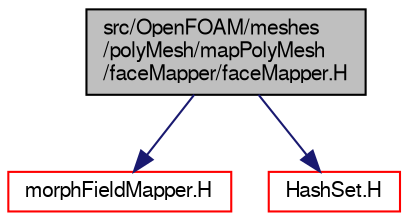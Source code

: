 digraph "src/OpenFOAM/meshes/polyMesh/mapPolyMesh/faceMapper/faceMapper.H"
{
  bgcolor="transparent";
  edge [fontname="FreeSans",fontsize="10",labelfontname="FreeSans",labelfontsize="10"];
  node [fontname="FreeSans",fontsize="10",shape=record];
  Node0 [label="src/OpenFOAM/meshes\l/polyMesh/mapPolyMesh\l/faceMapper/faceMapper.H",height=0.2,width=0.4,color="black", fillcolor="grey75", style="filled", fontcolor="black"];
  Node0 -> Node1 [color="midnightblue",fontsize="10",style="solid",fontname="FreeSans"];
  Node1 [label="morphFieldMapper.H",height=0.2,width=0.4,color="red",URL="$a11603.html"];
  Node0 -> Node83 [color="midnightblue",fontsize="10",style="solid",fontname="FreeSans"];
  Node83 [label="HashSet.H",height=0.2,width=0.4,color="red",URL="$a08471.html"];
}
